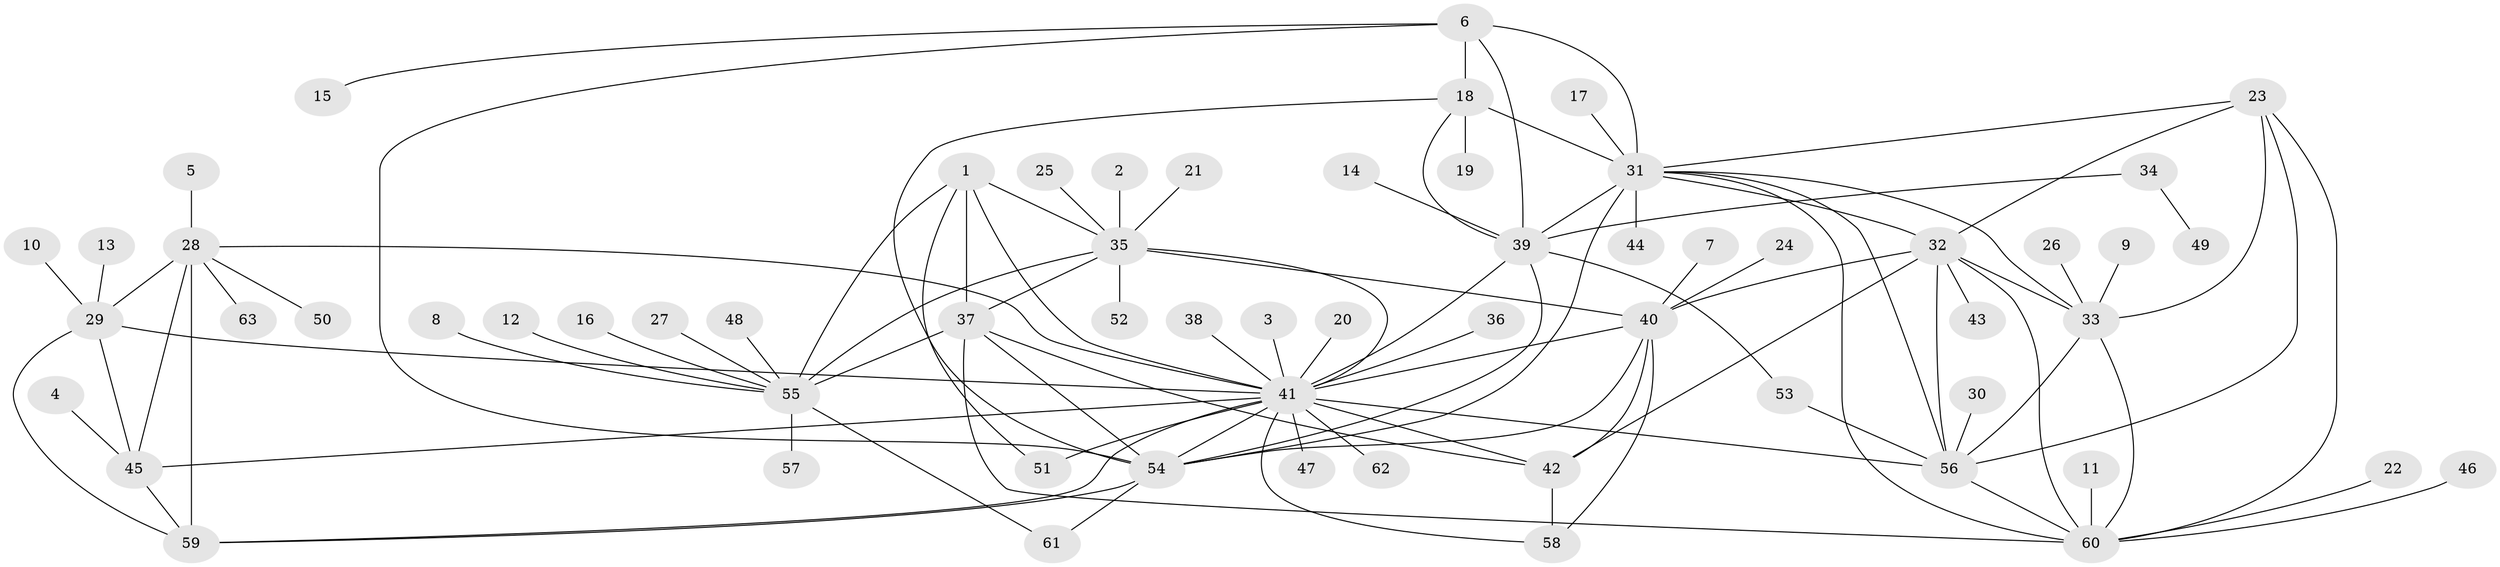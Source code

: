 // original degree distribution, {7: 0.03968253968253968, 6: 0.023809523809523808, 8: 0.031746031746031744, 10: 0.03968253968253968, 11: 0.007936507936507936, 14: 0.007936507936507936, 5: 0.031746031746031744, 12: 0.015873015873015872, 15: 0.007936507936507936, 9: 0.031746031746031744, 1: 0.6031746031746031, 3: 0.03968253968253968, 2: 0.1111111111111111, 4: 0.007936507936507936}
// Generated by graph-tools (version 1.1) at 2025/26/03/09/25 03:26:36]
// undirected, 63 vertices, 104 edges
graph export_dot {
graph [start="1"]
  node [color=gray90,style=filled];
  1;
  2;
  3;
  4;
  5;
  6;
  7;
  8;
  9;
  10;
  11;
  12;
  13;
  14;
  15;
  16;
  17;
  18;
  19;
  20;
  21;
  22;
  23;
  24;
  25;
  26;
  27;
  28;
  29;
  30;
  31;
  32;
  33;
  34;
  35;
  36;
  37;
  38;
  39;
  40;
  41;
  42;
  43;
  44;
  45;
  46;
  47;
  48;
  49;
  50;
  51;
  52;
  53;
  54;
  55;
  56;
  57;
  58;
  59;
  60;
  61;
  62;
  63;
  1 -- 35 [weight=3.0];
  1 -- 37 [weight=3.0];
  1 -- 41 [weight=1.0];
  1 -- 51 [weight=1.0];
  1 -- 55 [weight=3.0];
  2 -- 35 [weight=1.0];
  3 -- 41 [weight=1.0];
  4 -- 45 [weight=1.0];
  5 -- 28 [weight=1.0];
  6 -- 15 [weight=1.0];
  6 -- 18 [weight=2.0];
  6 -- 31 [weight=2.0];
  6 -- 39 [weight=2.0];
  6 -- 54 [weight=2.0];
  7 -- 40 [weight=1.0];
  8 -- 55 [weight=1.0];
  9 -- 33 [weight=1.0];
  10 -- 29 [weight=1.0];
  11 -- 60 [weight=1.0];
  12 -- 55 [weight=1.0];
  13 -- 29 [weight=1.0];
  14 -- 39 [weight=1.0];
  16 -- 55 [weight=1.0];
  17 -- 31 [weight=1.0];
  18 -- 19 [weight=1.0];
  18 -- 31 [weight=1.0];
  18 -- 39 [weight=1.0];
  18 -- 54 [weight=1.0];
  20 -- 41 [weight=1.0];
  21 -- 35 [weight=1.0];
  22 -- 60 [weight=1.0];
  23 -- 31 [weight=1.0];
  23 -- 32 [weight=1.0];
  23 -- 33 [weight=1.0];
  23 -- 56 [weight=1.0];
  23 -- 60 [weight=1.0];
  24 -- 40 [weight=1.0];
  25 -- 35 [weight=1.0];
  26 -- 33 [weight=1.0];
  27 -- 55 [weight=1.0];
  28 -- 29 [weight=1.0];
  28 -- 41 [weight=1.0];
  28 -- 45 [weight=1.0];
  28 -- 50 [weight=1.0];
  28 -- 59 [weight=2.0];
  28 -- 63 [weight=1.0];
  29 -- 41 [weight=1.0];
  29 -- 45 [weight=1.0];
  29 -- 59 [weight=2.0];
  30 -- 56 [weight=1.0];
  31 -- 32 [weight=1.0];
  31 -- 33 [weight=1.0];
  31 -- 39 [weight=1.0];
  31 -- 44 [weight=1.0];
  31 -- 54 [weight=1.0];
  31 -- 56 [weight=1.0];
  31 -- 60 [weight=1.0];
  32 -- 33 [weight=1.0];
  32 -- 40 [weight=1.0];
  32 -- 42 [weight=1.0];
  32 -- 43 [weight=1.0];
  32 -- 56 [weight=1.0];
  32 -- 60 [weight=1.0];
  33 -- 56 [weight=1.0];
  33 -- 60 [weight=1.0];
  34 -- 39 [weight=1.0];
  34 -- 49 [weight=1.0];
  35 -- 37 [weight=1.0];
  35 -- 40 [weight=1.0];
  35 -- 41 [weight=1.0];
  35 -- 52 [weight=1.0];
  35 -- 55 [weight=1.0];
  36 -- 41 [weight=1.0];
  37 -- 42 [weight=1.0];
  37 -- 54 [weight=1.0];
  37 -- 55 [weight=1.0];
  37 -- 60 [weight=1.0];
  38 -- 41 [weight=1.0];
  39 -- 41 [weight=1.0];
  39 -- 53 [weight=1.0];
  39 -- 54 [weight=1.0];
  40 -- 41 [weight=1.0];
  40 -- 42 [weight=3.0];
  40 -- 54 [weight=1.0];
  40 -- 58 [weight=1.0];
  41 -- 42 [weight=3.0];
  41 -- 45 [weight=1.0];
  41 -- 47 [weight=1.0];
  41 -- 51 [weight=1.0];
  41 -- 54 [weight=1.0];
  41 -- 56 [weight=1.0];
  41 -- 58 [weight=1.0];
  41 -- 59 [weight=2.0];
  41 -- 62 [weight=1.0];
  42 -- 58 [weight=3.0];
  45 -- 59 [weight=2.0];
  46 -- 60 [weight=1.0];
  48 -- 55 [weight=1.0];
  53 -- 56 [weight=1.0];
  54 -- 59 [weight=1.0];
  54 -- 61 [weight=1.0];
  55 -- 57 [weight=1.0];
  55 -- 61 [weight=1.0];
  56 -- 60 [weight=1.0];
}
